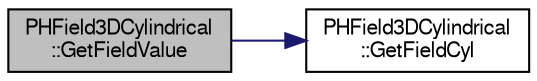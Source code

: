 digraph "PHField3DCylindrical::GetFieldValue"
{
  bgcolor="transparent";
  edge [fontname="FreeSans",fontsize="10",labelfontname="FreeSans",labelfontsize="10"];
  node [fontname="FreeSans",fontsize="10",shape=record];
  rankdir="LR";
  Node1 [label="PHField3DCylindrical\l::GetFieldValue",height=0.2,width=0.4,color="black", fillcolor="grey75", style="filled" fontcolor="black"];
  Node1 -> Node2 [color="midnightblue",fontsize="10",style="solid",fontname="FreeSans"];
  Node2 [label="PHField3DCylindrical\l::GetFieldCyl",height=0.2,width=0.4,color="black",URL="$d5/dc1/classPHField3DCylindrical.html#a45a2829339024068f40e87510b918ade"];
}
